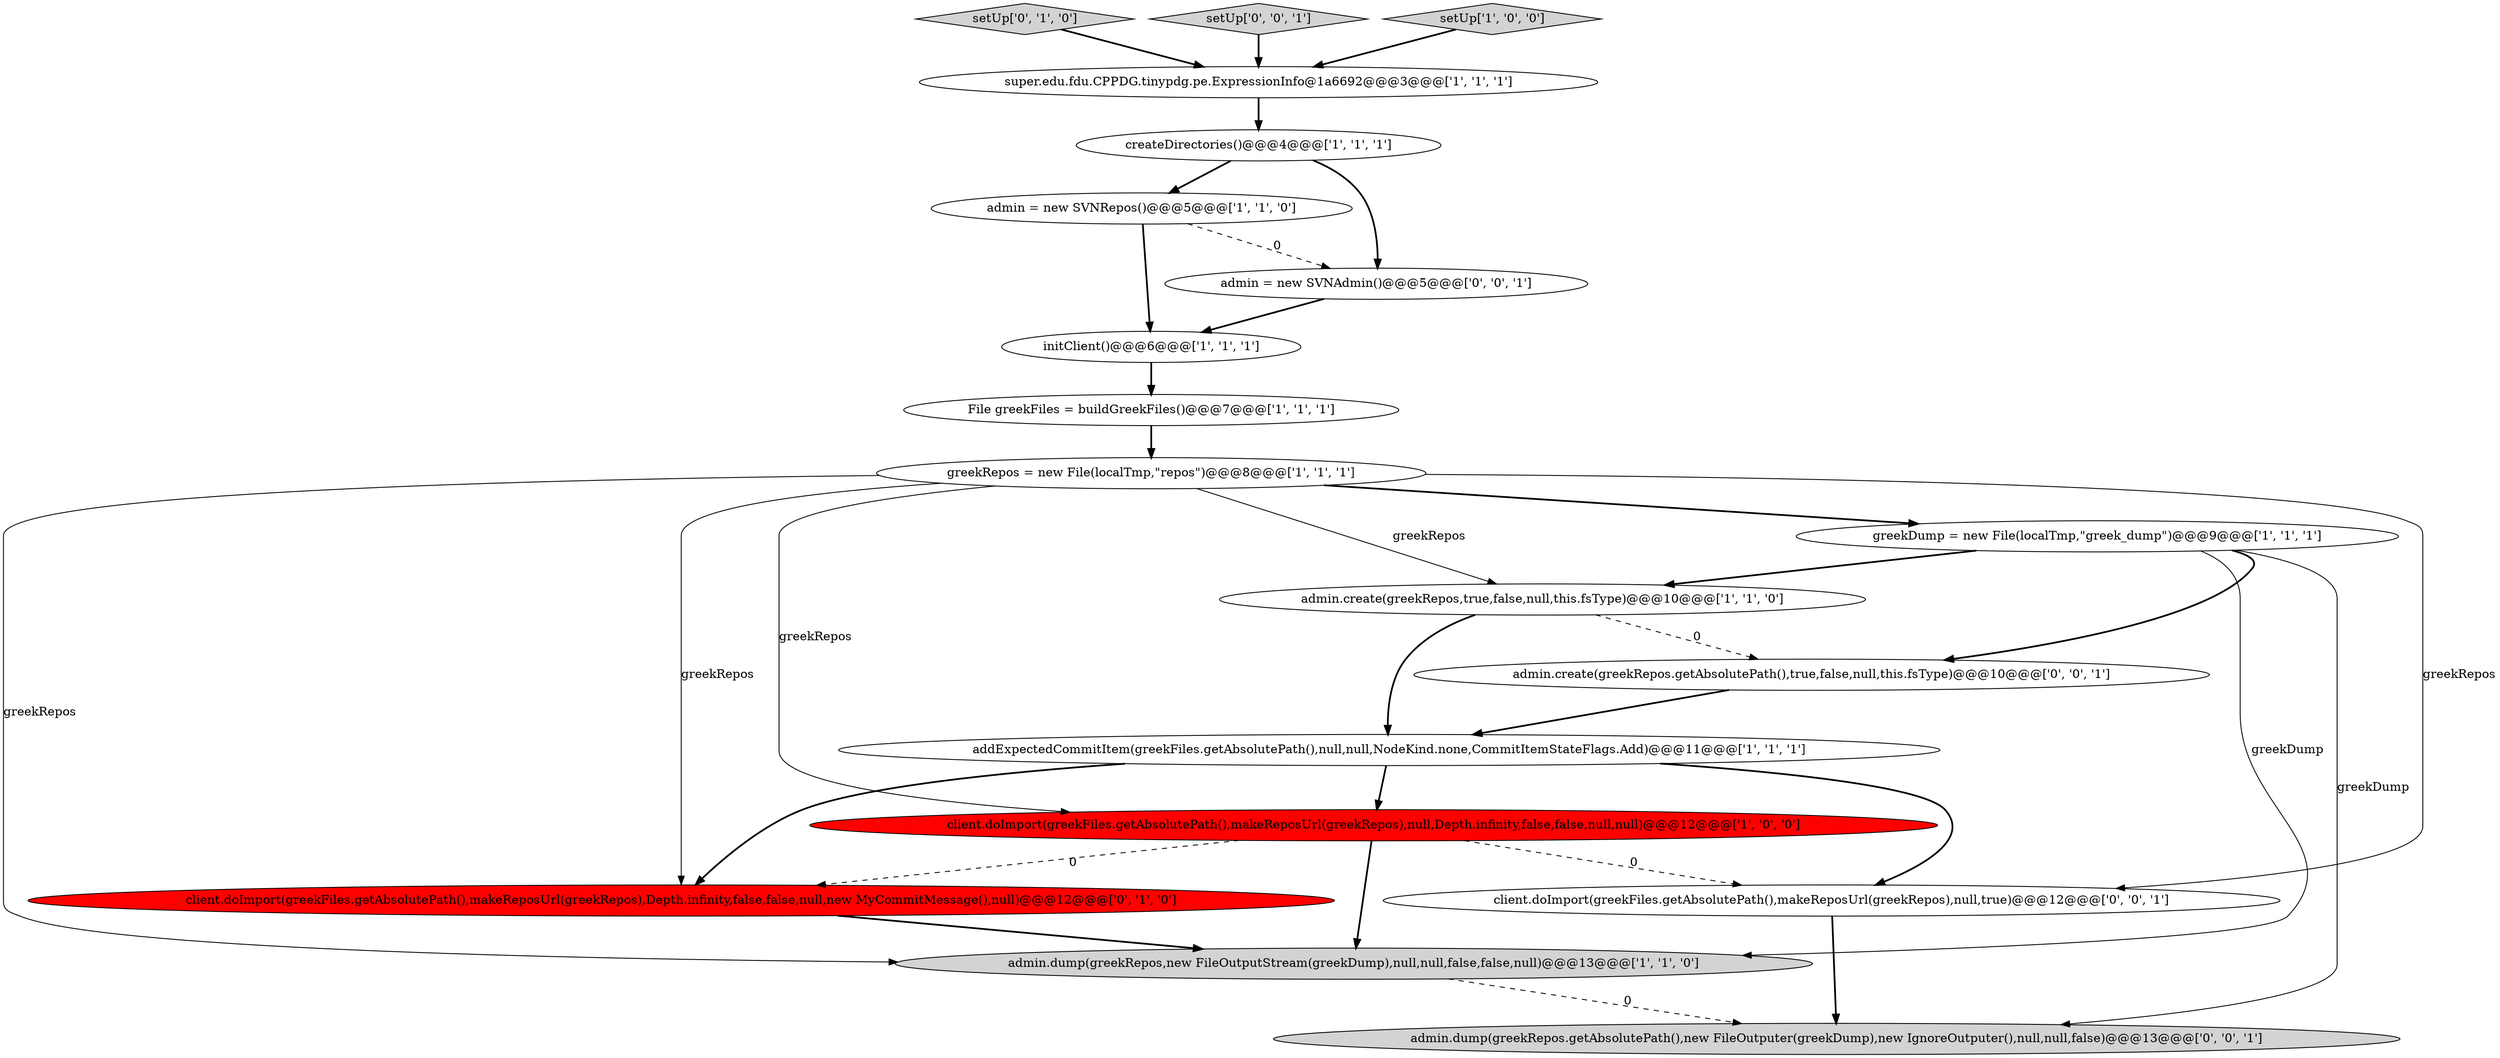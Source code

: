 digraph {
4 [style = filled, label = "admin = new SVNRepos()@@@5@@@['1', '1', '0']", fillcolor = white, shape = ellipse image = "AAA0AAABBB1BBB"];
11 [style = filled, label = "admin.dump(greekRepos,new FileOutputStream(greekDump),null,null,false,false,null)@@@13@@@['1', '1', '0']", fillcolor = lightgray, shape = ellipse image = "AAA0AAABBB1BBB"];
13 [style = filled, label = "setUp['0', '1', '0']", fillcolor = lightgray, shape = diamond image = "AAA0AAABBB2BBB"];
16 [style = filled, label = "client.doImport(greekFiles.getAbsolutePath(),makeReposUrl(greekRepos),null,true)@@@12@@@['0', '0', '1']", fillcolor = white, shape = ellipse image = "AAA0AAABBB3BBB"];
2 [style = filled, label = "greekRepos = new File(localTmp,\"repos\")@@@8@@@['1', '1', '1']", fillcolor = white, shape = ellipse image = "AAA0AAABBB1BBB"];
12 [style = filled, label = "client.doImport(greekFiles.getAbsolutePath(),makeReposUrl(greekRepos),Depth.infinity,false,false,null,new MyCommitMessage(),null)@@@12@@@['0', '1', '0']", fillcolor = red, shape = ellipse image = "AAA1AAABBB2BBB"];
8 [style = filled, label = "initClient()@@@6@@@['1', '1', '1']", fillcolor = white, shape = ellipse image = "AAA0AAABBB1BBB"];
17 [style = filled, label = "admin.dump(greekRepos.getAbsolutePath(),new FileOutputer(greekDump),new IgnoreOutputer(),null,null,false)@@@13@@@['0', '0', '1']", fillcolor = lightgray, shape = ellipse image = "AAA0AAABBB3BBB"];
10 [style = filled, label = "client.doImport(greekFiles.getAbsolutePath(),makeReposUrl(greekRepos),null,Depth.infinity,false,false,null,null)@@@12@@@['1', '0', '0']", fillcolor = red, shape = ellipse image = "AAA1AAABBB1BBB"];
3 [style = filled, label = "super.edu.fdu.CPPDG.tinypdg.pe.ExpressionInfo@1a6692@@@3@@@['1', '1', '1']", fillcolor = white, shape = ellipse image = "AAA0AAABBB1BBB"];
6 [style = filled, label = "addExpectedCommitItem(greekFiles.getAbsolutePath(),null,null,NodeKind.none,CommitItemStateFlags.Add)@@@11@@@['1', '1', '1']", fillcolor = white, shape = ellipse image = "AAA0AAABBB1BBB"];
0 [style = filled, label = "File greekFiles = buildGreekFiles()@@@7@@@['1', '1', '1']", fillcolor = white, shape = ellipse image = "AAA0AAABBB1BBB"];
14 [style = filled, label = "admin = new SVNAdmin()@@@5@@@['0', '0', '1']", fillcolor = white, shape = ellipse image = "AAA0AAABBB3BBB"];
9 [style = filled, label = "greekDump = new File(localTmp,\"greek_dump\")@@@9@@@['1', '1', '1']", fillcolor = white, shape = ellipse image = "AAA0AAABBB1BBB"];
15 [style = filled, label = "admin.create(greekRepos.getAbsolutePath(),true,false,null,this.fsType)@@@10@@@['0', '0', '1']", fillcolor = white, shape = ellipse image = "AAA0AAABBB3BBB"];
18 [style = filled, label = "setUp['0', '0', '1']", fillcolor = lightgray, shape = diamond image = "AAA0AAABBB3BBB"];
1 [style = filled, label = "admin.create(greekRepos,true,false,null,this.fsType)@@@10@@@['1', '1', '0']", fillcolor = white, shape = ellipse image = "AAA0AAABBB1BBB"];
7 [style = filled, label = "setUp['1', '0', '0']", fillcolor = lightgray, shape = diamond image = "AAA0AAABBB1BBB"];
5 [style = filled, label = "createDirectories()@@@4@@@['1', '1', '1']", fillcolor = white, shape = ellipse image = "AAA0AAABBB1BBB"];
18->3 [style = bold, label=""];
2->11 [style = solid, label="greekRepos"];
2->1 [style = solid, label="greekRepos"];
9->17 [style = solid, label="greekDump"];
1->15 [style = dashed, label="0"];
0->2 [style = bold, label=""];
12->11 [style = bold, label=""];
10->12 [style = dashed, label="0"];
15->6 [style = bold, label=""];
2->16 [style = solid, label="greekRepos"];
11->17 [style = dashed, label="0"];
2->9 [style = bold, label=""];
5->14 [style = bold, label=""];
16->17 [style = bold, label=""];
2->12 [style = solid, label="greekRepos"];
7->3 [style = bold, label=""];
9->11 [style = solid, label="greekDump"];
8->0 [style = bold, label=""];
3->5 [style = bold, label=""];
1->6 [style = bold, label=""];
13->3 [style = bold, label=""];
6->16 [style = bold, label=""];
9->15 [style = bold, label=""];
6->10 [style = bold, label=""];
5->4 [style = bold, label=""];
2->10 [style = solid, label="greekRepos"];
4->8 [style = bold, label=""];
4->14 [style = dashed, label="0"];
14->8 [style = bold, label=""];
10->16 [style = dashed, label="0"];
9->1 [style = bold, label=""];
10->11 [style = bold, label=""];
6->12 [style = bold, label=""];
}
